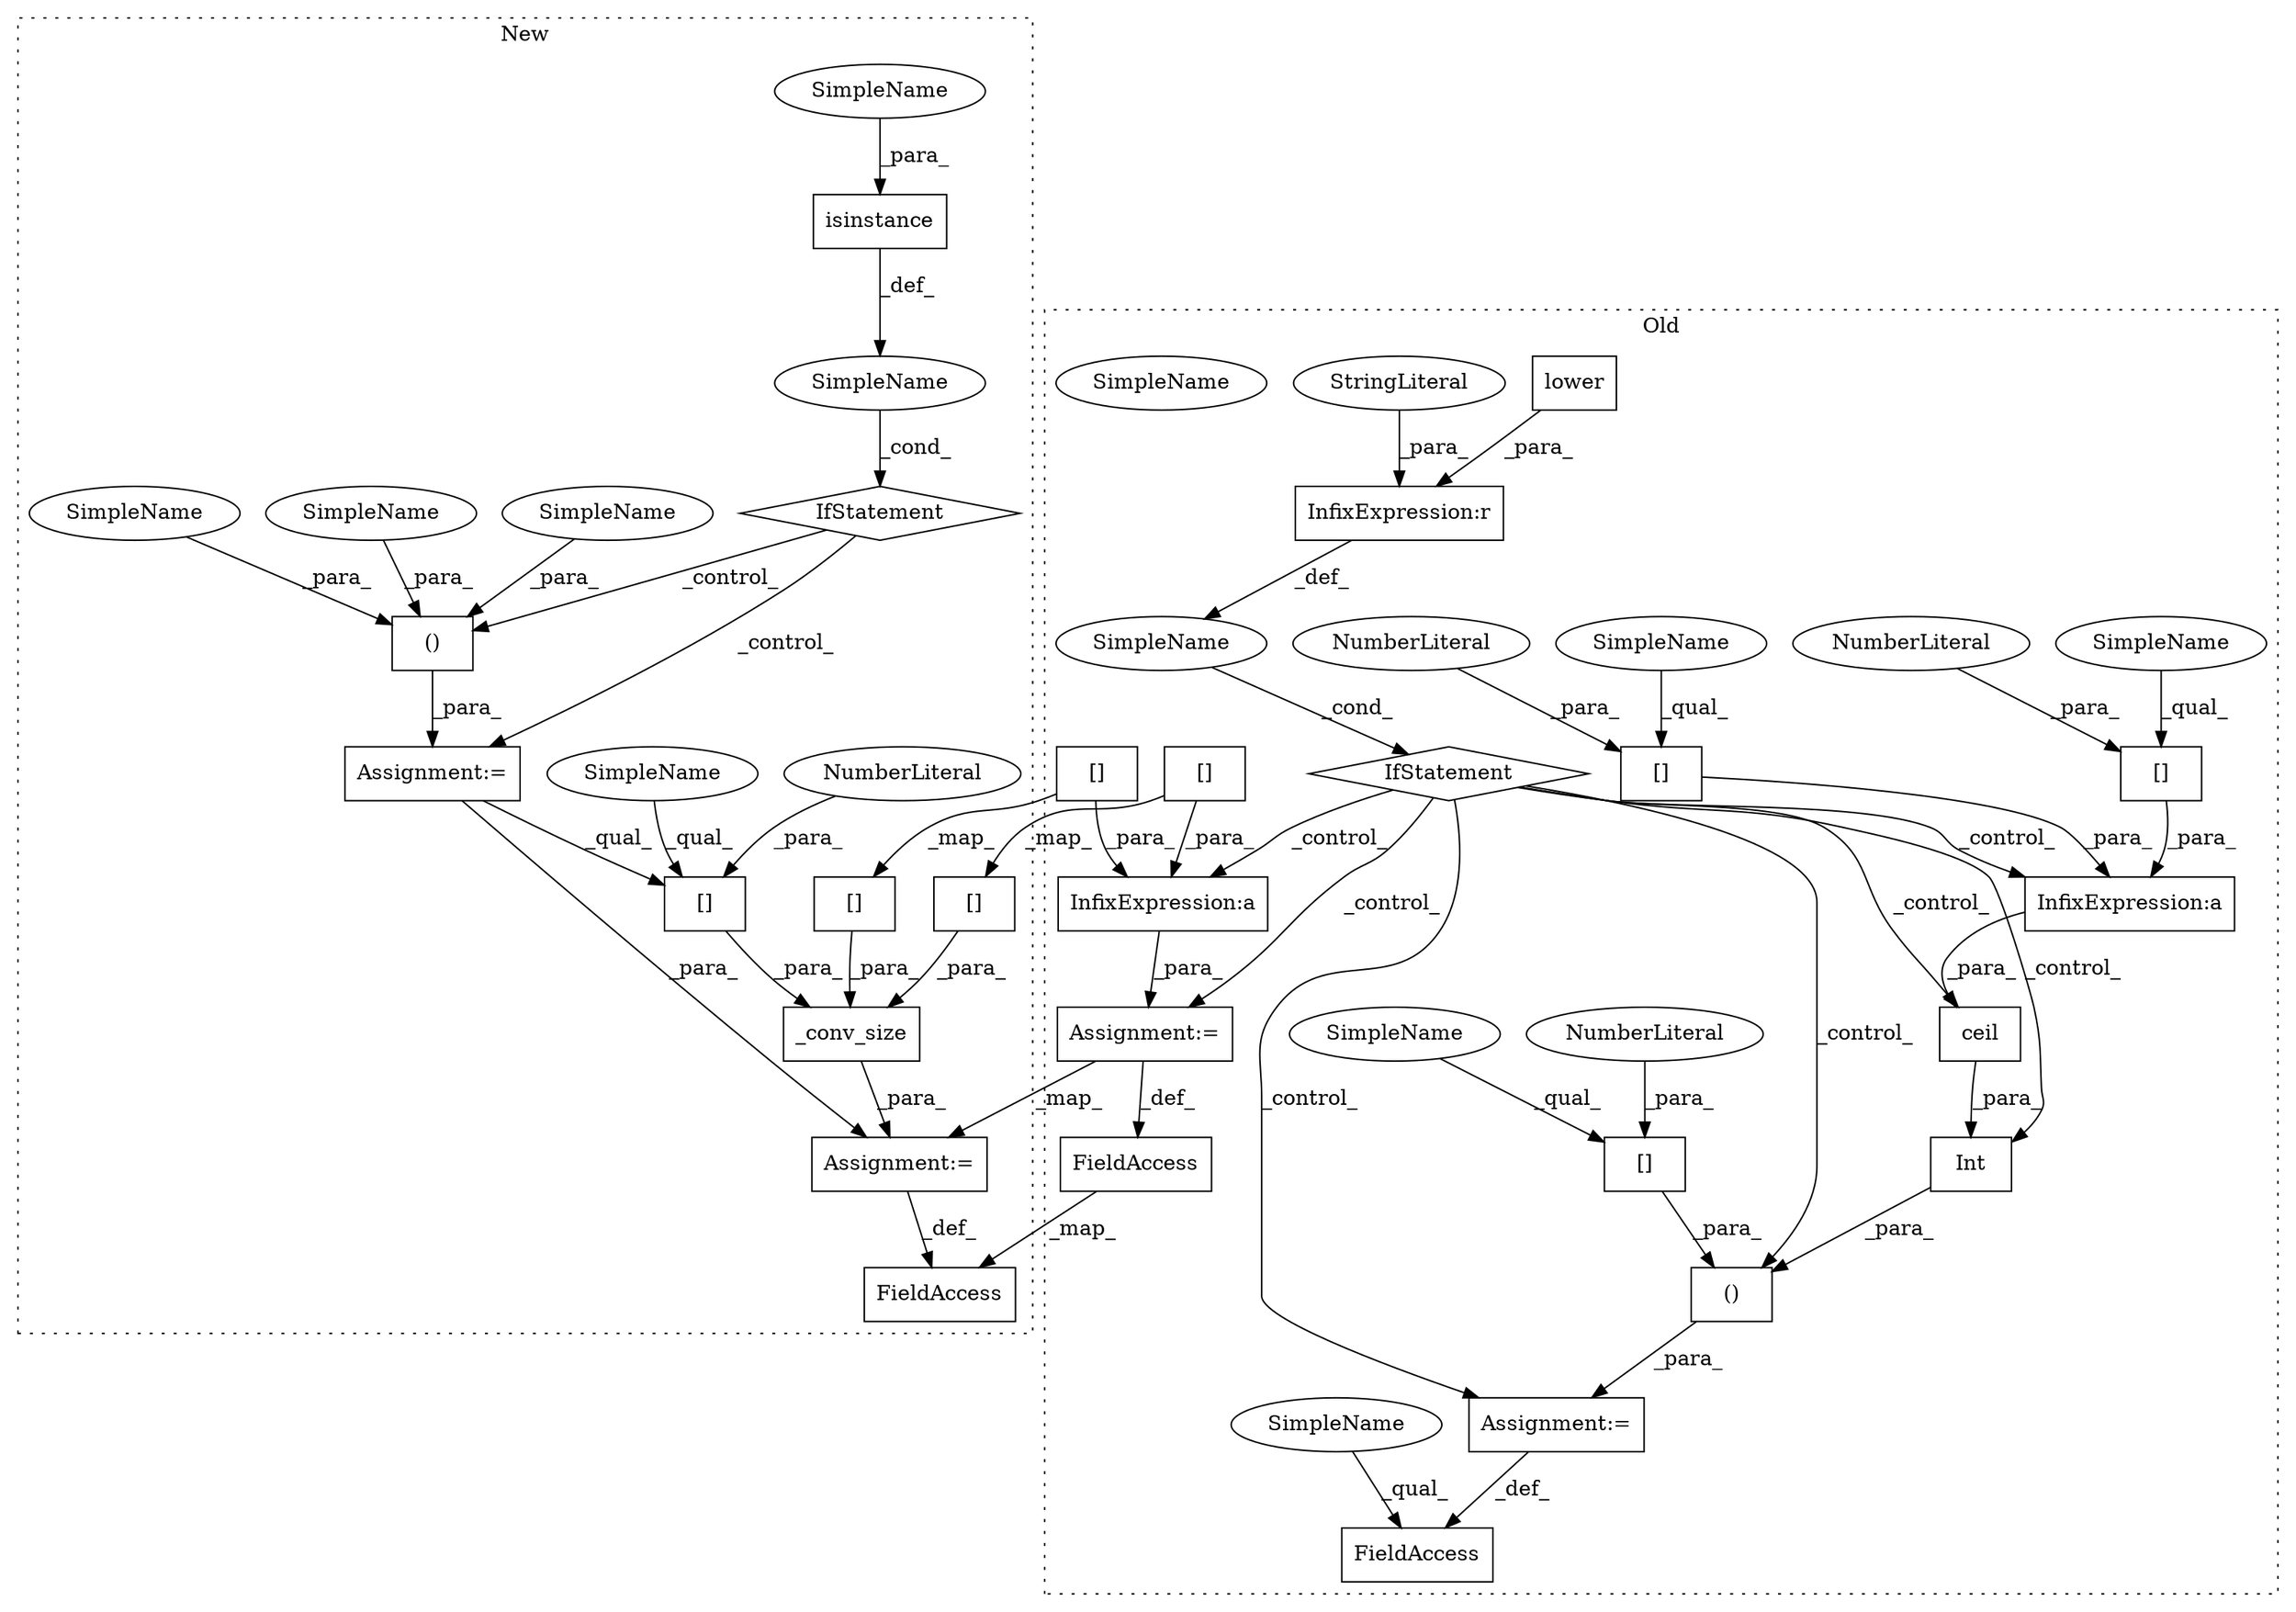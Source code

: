 digraph G {
subgraph cluster0 {
1 [label="()" a="106" s="63317" l="213" shape="box"];
3 [label="InfixExpression:a" a="27" s="63491" l="3" shape="box"];
6 [label="[]" a="2" s="63317,63331" l="13,1" shape="box"];
7 [label="NumberLiteral" a="34" s="63330" l="1" shape="ellipse"];
9 [label="[]" a="2" s="63476,63490" l="13,1" shape="box"];
10 [label="NumberLiteral" a="34" s="63489" l="1" shape="ellipse"];
11 [label="[]" a="2" s="63494,63503" l="8,1" shape="box"];
12 [label="NumberLiteral" a="34" s="63502" l="1" shape="ellipse"];
13 [label="lower" a="32" s="63267" l="7" shape="box"];
14 [label="InfixExpression:a" a="27" s="63708" l="3" shape="box"];
16 [label="[]" a="2" s="63711,63720" l="8,1" shape="box"];
17 [label="[]" a="2" s="63693,63707" l="13,1" shape="box"];
19 [label="SimpleName" a="42" s="" l="" shape="ellipse"];
20 [label="ceil" a="32" s="63471,63504" l="5,1" shape="box"];
22 [label="Int" a="32" s="63461,63505" l="4,1" shape="box"];
23 [label="Assignment:=" a="7" s="63568" l="10" shape="box"];
25 [label="InfixExpression:r" a="27" s="63274" l="4" shape="box"];
26 [label="StringLiteral" a="45" s="63278" l="6" shape="ellipse"];
29 [label="FieldAccess" a="22" s="63296" l="11" shape="box"];
30 [label="FieldAccess" a="22" s="63557" l="11" shape="box"];
32 [label="IfStatement" a="25" s="63255,63284" l="4,2" shape="diamond"];
34 [label="Assignment:=" a="7" s="63307" l="10" shape="box"];
35 [label="SimpleName" a="42" s="63494" l="7" shape="ellipse"];
36 [label="SimpleName" a="42" s="63476" l="12" shape="ellipse"];
37 [label="SimpleName" a="42" s="63317" l="12" shape="ellipse"];
38 [label="SimpleName" a="42" s="63494" l="7" shape="ellipse"];
44 [label="SimpleName" a="42" s="63296" l="4" shape="ellipse"];
label = "Old";
style="dotted";
}
subgraph cluster1 {
2 [label="_conv_size" a="32" s="63896,63956" l="11,1" shape="box"];
4 [label="()" a="106" s="63625" l="59" shape="box"];
5 [label="[]" a="2" s="63923,63936" l="12,1" shape="box"];
8 [label="NumberLiteral" a="34" s="63935" l="1" shape="ellipse"];
15 [label="[]" a="2" s="63938,63947" l="8,1" shape="box"];
18 [label="[]" a="2" s="63907,63921" l="13,1" shape="box"];
21 [label="isinstance" a="32" s="63565,63591" l="11,1" shape="box"];
24 [label="Assignment:=" a="7" s="63712" l="8" shape="box"];
27 [label="SimpleName" a="42" s="" l="" shape="ellipse"];
28 [label="IfStatement" a="25" s="63561,63592" l="4,2" shape="diamond"];
31 [label="FieldAccess" a="22" s="63701" l="11" shape="box"];
33 [label="Assignment:=" a="7" s="63615" l="10" shape="box"];
39 [label="SimpleName" a="42" s="63673" l="11" shape="ellipse"];
40 [label="SimpleName" a="42" s="63923" l="11" shape="ellipse"];
41 [label="SimpleName" a="42" s="63576" l="11" shape="ellipse"];
42 [label="SimpleName" a="42" s="63649" l="11" shape="ellipse"];
43 [label="SimpleName" a="42" s="63625" l="11" shape="ellipse"];
label = "New";
style="dotted";
}
1 -> 34 [label="_para_"];
2 -> 24 [label="_para_"];
3 -> 20 [label="_para_"];
4 -> 33 [label="_para_"];
5 -> 2 [label="_para_"];
6 -> 1 [label="_para_"];
7 -> 6 [label="_para_"];
8 -> 5 [label="_para_"];
9 -> 3 [label="_para_"];
10 -> 9 [label="_para_"];
11 -> 3 [label="_para_"];
12 -> 11 [label="_para_"];
13 -> 25 [label="_para_"];
14 -> 23 [label="_para_"];
15 -> 2 [label="_para_"];
16 -> 14 [label="_para_"];
16 -> 15 [label="_map_"];
17 -> 14 [label="_para_"];
17 -> 18 [label="_map_"];
18 -> 2 [label="_para_"];
19 -> 32 [label="_cond_"];
20 -> 22 [label="_para_"];
21 -> 27 [label="_def_"];
22 -> 1 [label="_para_"];
23 -> 24 [label="_map_"];
23 -> 30 [label="_def_"];
24 -> 31 [label="_def_"];
25 -> 19 [label="_def_"];
26 -> 25 [label="_para_"];
27 -> 28 [label="_cond_"];
28 -> 4 [label="_control_"];
28 -> 33 [label="_control_"];
30 -> 31 [label="_map_"];
32 -> 14 [label="_control_"];
32 -> 34 [label="_control_"];
32 -> 23 [label="_control_"];
32 -> 1 [label="_control_"];
32 -> 3 [label="_control_"];
32 -> 20 [label="_control_"];
32 -> 22 [label="_control_"];
33 -> 5 [label="_qual_"];
33 -> 24 [label="_para_"];
34 -> 29 [label="_def_"];
36 -> 9 [label="_qual_"];
37 -> 6 [label="_qual_"];
38 -> 11 [label="_qual_"];
39 -> 4 [label="_para_"];
40 -> 5 [label="_qual_"];
41 -> 21 [label="_para_"];
42 -> 4 [label="_para_"];
43 -> 4 [label="_para_"];
44 -> 29 [label="_qual_"];
}